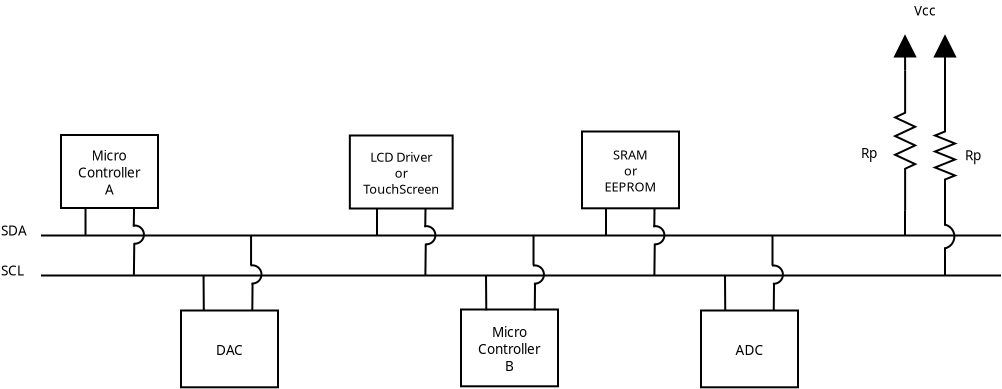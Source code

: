 <?xml version="1.0" encoding="UTF-8"?>
<dia:diagram xmlns:dia="http://www.lysator.liu.se/~alla/dia/">
  <dia:layer name="Background" visible="true" connectable="true" active="true">
    <dia:object type="Flowchart - Box" version="0" id="O0">
      <dia:attribute name="obj_pos">
        <dia:point val="4,6.975"/>
      </dia:attribute>
      <dia:attribute name="obj_bb">
        <dia:rectangle val="3.95,6.925;8.9,10.675"/>
      </dia:attribute>
      <dia:attribute name="elem_corner">
        <dia:point val="4,6.975"/>
      </dia:attribute>
      <dia:attribute name="elem_width">
        <dia:real val="4.85"/>
      </dia:attribute>
      <dia:attribute name="elem_height">
        <dia:real val="3.65"/>
      </dia:attribute>
      <dia:attribute name="show_background">
        <dia:boolean val="true"/>
      </dia:attribute>
      <dia:attribute name="padding">
        <dia:real val="0.5"/>
      </dia:attribute>
      <dia:attribute name="text">
        <dia:composite type="text">
          <dia:attribute name="string">
            <dia:string>#Micro
Controller
A#</dia:string>
          </dia:attribute>
          <dia:attribute name="font">
            <dia:font family="sans" style="0" name="Helvetica"/>
          </dia:attribute>
          <dia:attribute name="height">
            <dia:real val="0.847"/>
          </dia:attribute>
          <dia:attribute name="pos">
            <dia:point val="6.425,8.16"/>
          </dia:attribute>
          <dia:attribute name="color">
            <dia:color val="#000000ff"/>
          </dia:attribute>
          <dia:attribute name="alignment">
            <dia:enum val="1"/>
          </dia:attribute>
        </dia:composite>
      </dia:attribute>
    </dia:object>
    <dia:object type="Flowchart - Box" version="0" id="O1">
      <dia:attribute name="obj_pos">
        <dia:point val="10,15.75"/>
      </dia:attribute>
      <dia:attribute name="obj_bb">
        <dia:rectangle val="9.95,15.7;14.9,19.64"/>
      </dia:attribute>
      <dia:attribute name="elem_corner">
        <dia:point val="10,15.75"/>
      </dia:attribute>
      <dia:attribute name="elem_width">
        <dia:real val="4.85"/>
      </dia:attribute>
      <dia:attribute name="elem_height">
        <dia:real val="3.84"/>
      </dia:attribute>
      <dia:attribute name="show_background">
        <dia:boolean val="true"/>
      </dia:attribute>
      <dia:attribute name="padding">
        <dia:real val="0.5"/>
      </dia:attribute>
      <dia:attribute name="text">
        <dia:composite type="text">
          <dia:attribute name="string">
            <dia:string>#DAC#</dia:string>
          </dia:attribute>
          <dia:attribute name="font">
            <dia:font family="sans" style="0" name="Helvetica"/>
          </dia:attribute>
          <dia:attribute name="height">
            <dia:real val="0.847"/>
          </dia:attribute>
          <dia:attribute name="pos">
            <dia:point val="12.425,17.877"/>
          </dia:attribute>
          <dia:attribute name="color">
            <dia:color val="#000000ff"/>
          </dia:attribute>
          <dia:attribute name="alignment">
            <dia:enum val="1"/>
          </dia:attribute>
        </dia:composite>
      </dia:attribute>
    </dia:object>
    <dia:object type="Flowchart - Box" version="0" id="O2">
      <dia:attribute name="obj_pos">
        <dia:point val="18.442,7"/>
      </dia:attribute>
      <dia:attribute name="obj_bb">
        <dia:rectangle val="18.392,6.95;23.633,10.7"/>
      </dia:attribute>
      <dia:attribute name="elem_corner">
        <dia:point val="18.442,7"/>
      </dia:attribute>
      <dia:attribute name="elem_width">
        <dia:real val="5.14"/>
      </dia:attribute>
      <dia:attribute name="elem_height">
        <dia:real val="3.65"/>
      </dia:attribute>
      <dia:attribute name="show_background">
        <dia:boolean val="true"/>
      </dia:attribute>
      <dia:attribute name="padding">
        <dia:real val="0.5"/>
      </dia:attribute>
      <dia:attribute name="text">
        <dia:composite type="text">
          <dia:attribute name="string">
            <dia:string>#LCD Driver
or
TouchScreen#</dia:string>
          </dia:attribute>
          <dia:attribute name="font">
            <dia:font family="sans" style="0" name="Helvetica"/>
          </dia:attribute>
          <dia:attribute name="height">
            <dia:real val="0.8"/>
          </dia:attribute>
          <dia:attribute name="pos">
            <dia:point val="21.012,8.22"/>
          </dia:attribute>
          <dia:attribute name="color">
            <dia:color val="#000000ff"/>
          </dia:attribute>
          <dia:attribute name="alignment">
            <dia:enum val="1"/>
          </dia:attribute>
        </dia:composite>
      </dia:attribute>
    </dia:object>
    <dia:object type="Flowchart - Box" version="0" id="O3">
      <dia:attribute name="obj_pos">
        <dia:point val="24,15.7"/>
      </dia:attribute>
      <dia:attribute name="obj_bb">
        <dia:rectangle val="23.95,15.65;28.9,19.59"/>
      </dia:attribute>
      <dia:attribute name="elem_corner">
        <dia:point val="24,15.7"/>
      </dia:attribute>
      <dia:attribute name="elem_width">
        <dia:real val="4.85"/>
      </dia:attribute>
      <dia:attribute name="elem_height">
        <dia:real val="3.84"/>
      </dia:attribute>
      <dia:attribute name="show_background">
        <dia:boolean val="true"/>
      </dia:attribute>
      <dia:attribute name="padding">
        <dia:real val="0.5"/>
      </dia:attribute>
      <dia:attribute name="text">
        <dia:composite type="text">
          <dia:attribute name="string">
            <dia:string>#Micro
Controller
B#</dia:string>
          </dia:attribute>
          <dia:attribute name="font">
            <dia:font family="sans" style="0" name="Helvetica"/>
          </dia:attribute>
          <dia:attribute name="height">
            <dia:real val="0.847"/>
          </dia:attribute>
          <dia:attribute name="pos">
            <dia:point val="26.425,16.98"/>
          </dia:attribute>
          <dia:attribute name="color">
            <dia:color val="#000000ff"/>
          </dia:attribute>
          <dia:attribute name="alignment">
            <dia:enum val="1"/>
          </dia:attribute>
        </dia:composite>
      </dia:attribute>
    </dia:object>
    <dia:object type="Flowchart - Box" version="0" id="O4">
      <dia:attribute name="obj_pos">
        <dia:point val="30.05,6.8"/>
      </dia:attribute>
      <dia:attribute name="obj_bb">
        <dia:rectangle val="30,6.75;34.95,10.69"/>
      </dia:attribute>
      <dia:attribute name="elem_corner">
        <dia:point val="30.05,6.8"/>
      </dia:attribute>
      <dia:attribute name="elem_width">
        <dia:real val="4.85"/>
      </dia:attribute>
      <dia:attribute name="elem_height">
        <dia:real val="3.84"/>
      </dia:attribute>
      <dia:attribute name="show_background">
        <dia:boolean val="true"/>
      </dia:attribute>
      <dia:attribute name="padding">
        <dia:real val="0.5"/>
      </dia:attribute>
      <dia:attribute name="text">
        <dia:composite type="text">
          <dia:attribute name="string">
            <dia:string>#SRAM
or
EEPROM#</dia:string>
          </dia:attribute>
          <dia:attribute name="font">
            <dia:font family="sans" style="0" name="Helvetica"/>
          </dia:attribute>
          <dia:attribute name="height">
            <dia:real val="0.8"/>
          </dia:attribute>
          <dia:attribute name="pos">
            <dia:point val="32.475,8.115"/>
          </dia:attribute>
          <dia:attribute name="color">
            <dia:color val="#000000ff"/>
          </dia:attribute>
          <dia:attribute name="alignment">
            <dia:enum val="1"/>
          </dia:attribute>
        </dia:composite>
      </dia:attribute>
    </dia:object>
    <dia:object type="Flowchart - Box" version="0" id="O5">
      <dia:attribute name="obj_pos">
        <dia:point val="36,15.75"/>
      </dia:attribute>
      <dia:attribute name="obj_bb">
        <dia:rectangle val="35.95,15.7;40.9,19.64"/>
      </dia:attribute>
      <dia:attribute name="elem_corner">
        <dia:point val="36,15.75"/>
      </dia:attribute>
      <dia:attribute name="elem_width">
        <dia:real val="4.85"/>
      </dia:attribute>
      <dia:attribute name="elem_height">
        <dia:real val="3.84"/>
      </dia:attribute>
      <dia:attribute name="show_background">
        <dia:boolean val="true"/>
      </dia:attribute>
      <dia:attribute name="padding">
        <dia:real val="0.5"/>
      </dia:attribute>
      <dia:attribute name="text">
        <dia:composite type="text">
          <dia:attribute name="string">
            <dia:string>#ADC#</dia:string>
          </dia:attribute>
          <dia:attribute name="font">
            <dia:font family="sans" style="0" name="Helvetica"/>
          </dia:attribute>
          <dia:attribute name="height">
            <dia:real val="0.847"/>
          </dia:attribute>
          <dia:attribute name="pos">
            <dia:point val="38.425,17.877"/>
          </dia:attribute>
          <dia:attribute name="color">
            <dia:color val="#000000ff"/>
          </dia:attribute>
          <dia:attribute name="alignment">
            <dia:enum val="1"/>
          </dia:attribute>
        </dia:composite>
      </dia:attribute>
    </dia:object>
    <dia:object type="Standard - Line" version="0" id="O6">
      <dia:attribute name="obj_pos">
        <dia:point val="3,12"/>
      </dia:attribute>
      <dia:attribute name="obj_bb">
        <dia:rectangle val="2.95,11.95;51.05,12.05"/>
      </dia:attribute>
      <dia:attribute name="conn_endpoints">
        <dia:point val="3,12"/>
        <dia:point val="51,12"/>
      </dia:attribute>
      <dia:attribute name="numcp">
        <dia:int val="19"/>
      </dia:attribute>
    </dia:object>
    <dia:object type="Standard - Line" version="0" id="O7">
      <dia:attribute name="obj_pos">
        <dia:point val="3,14"/>
      </dia:attribute>
      <dia:attribute name="obj_bb">
        <dia:rectangle val="2.95,13.95;51.05,14.05"/>
      </dia:attribute>
      <dia:attribute name="conn_endpoints">
        <dia:point val="3,14"/>
        <dia:point val="51,14"/>
      </dia:attribute>
      <dia:attribute name="numcp">
        <dia:int val="17"/>
      </dia:attribute>
    </dia:object>
    <dia:object type="Standard - Text" version="1" id="O8">
      <dia:attribute name="obj_pos">
        <dia:point val="1,12"/>
      </dia:attribute>
      <dia:attribute name="obj_bb">
        <dia:rectangle val="1,11.37;2.402,12.16"/>
      </dia:attribute>
      <dia:attribute name="text">
        <dia:composite type="text">
          <dia:attribute name="string">
            <dia:string>#SDA#</dia:string>
          </dia:attribute>
          <dia:attribute name="font">
            <dia:font family="sans" style="0" name="Helvetica"/>
          </dia:attribute>
          <dia:attribute name="height">
            <dia:real val="0.847"/>
          </dia:attribute>
          <dia:attribute name="pos">
            <dia:point val="1,12"/>
          </dia:attribute>
          <dia:attribute name="color">
            <dia:color val="#000000ff"/>
          </dia:attribute>
          <dia:attribute name="alignment">
            <dia:enum val="0"/>
          </dia:attribute>
        </dia:composite>
      </dia:attribute>
      <dia:attribute name="valign">
        <dia:enum val="3"/>
      </dia:attribute>
    </dia:object>
    <dia:object type="Standard - Text" version="1" id="O9">
      <dia:attribute name="obj_pos">
        <dia:point val="1,14"/>
      </dia:attribute>
      <dia:attribute name="obj_bb">
        <dia:rectangle val="1,13.37;2.28,14.16"/>
      </dia:attribute>
      <dia:attribute name="text">
        <dia:composite type="text">
          <dia:attribute name="string">
            <dia:string>#SCL#</dia:string>
          </dia:attribute>
          <dia:attribute name="font">
            <dia:font family="sans" style="0" name="Helvetica"/>
          </dia:attribute>
          <dia:attribute name="height">
            <dia:real val="0.847"/>
          </dia:attribute>
          <dia:attribute name="pos">
            <dia:point val="1,14"/>
          </dia:attribute>
          <dia:attribute name="color">
            <dia:color val="#000000ff"/>
          </dia:attribute>
          <dia:attribute name="alignment">
            <dia:enum val="0"/>
          </dia:attribute>
        </dia:composite>
      </dia:attribute>
      <dia:attribute name="valign">
        <dia:enum val="3"/>
      </dia:attribute>
    </dia:object>
    <dia:object type="Standard - Text" version="1" id="O10">
      <dia:attribute name="obj_pos">
        <dia:point val="46.65,1"/>
      </dia:attribute>
      <dia:attribute name="obj_bb">
        <dia:rectangle val="46.65,0.37;47.858,1.16"/>
      </dia:attribute>
      <dia:attribute name="text">
        <dia:composite type="text">
          <dia:attribute name="string">
            <dia:string>#Vcc#</dia:string>
          </dia:attribute>
          <dia:attribute name="font">
            <dia:font family="sans" style="0" name="Helvetica"/>
          </dia:attribute>
          <dia:attribute name="height">
            <dia:real val="0.847"/>
          </dia:attribute>
          <dia:attribute name="pos">
            <dia:point val="46.65,1"/>
          </dia:attribute>
          <dia:attribute name="color">
            <dia:color val="#000000ff"/>
          </dia:attribute>
          <dia:attribute name="alignment">
            <dia:enum val="0"/>
          </dia:attribute>
        </dia:composite>
      </dia:attribute>
      <dia:attribute name="valign">
        <dia:enum val="3"/>
      </dia:attribute>
    </dia:object>
    <dia:group>
      <dia:attribute name="meta">
        <dia:composite type="dict"/>
      </dia:attribute>
      <dia:attribute name="matrix"/>
      <dia:object type="Circuit - Vertical Resistor" version="1" id="O11">
        <dia:attribute name="obj_pos">
          <dia:point val="45.706,3.763"/>
        </dia:attribute>
        <dia:attribute name="obj_bb">
          <dia:rectangle val="45.47,3.763;46.943,10.762"/>
        </dia:attribute>
        <dia:attribute name="meta">
          <dia:composite type="dict"/>
        </dia:attribute>
        <dia:attribute name="elem_corner">
          <dia:point val="45.706,3.763"/>
        </dia:attribute>
        <dia:attribute name="elem_width">
          <dia:real val="1"/>
        </dia:attribute>
        <dia:attribute name="elem_height">
          <dia:real val="7.0"/>
        </dia:attribute>
        <dia:attribute name="line_width">
          <dia:real val="0.1"/>
        </dia:attribute>
        <dia:attribute name="line_colour">
          <dia:color val="#000000ff"/>
        </dia:attribute>
        <dia:attribute name="fill_colour">
          <dia:color val="#ffffffff"/>
        </dia:attribute>
        <dia:attribute name="show_background">
          <dia:boolean val="true"/>
        </dia:attribute>
        <dia:attribute name="line_style">
          <dia:enum val="0"/>
          <dia:real val="1"/>
        </dia:attribute>
        <dia:attribute name="flip_horizontal">
          <dia:boolean val="false"/>
        </dia:attribute>
        <dia:attribute name="flip_vertical">
          <dia:boolean val="false"/>
        </dia:attribute>
        <dia:attribute name="subscale">
          <dia:real val="1"/>
        </dia:attribute>
      </dia:object>
      <dia:object type="Circuit - Vertical Resistor" version="1" id="O12">
        <dia:attribute name="obj_pos">
          <dia:point val="47.7,5"/>
        </dia:attribute>
        <dia:attribute name="obj_bb">
          <dia:rectangle val="47.431,5;48.969,11"/>
        </dia:attribute>
        <dia:attribute name="meta">
          <dia:composite type="dict"/>
        </dia:attribute>
        <dia:attribute name="elem_corner">
          <dia:point val="47.7,5"/>
        </dia:attribute>
        <dia:attribute name="elem_width">
          <dia:real val="1"/>
        </dia:attribute>
        <dia:attribute name="elem_height">
          <dia:real val="6"/>
        </dia:attribute>
        <dia:attribute name="line_width">
          <dia:real val="0.1"/>
        </dia:attribute>
        <dia:attribute name="line_colour">
          <dia:color val="#000000ff"/>
        </dia:attribute>
        <dia:attribute name="fill_colour">
          <dia:color val="#ffffffff"/>
        </dia:attribute>
        <dia:attribute name="show_background">
          <dia:boolean val="true"/>
        </dia:attribute>
        <dia:attribute name="line_style">
          <dia:enum val="0"/>
          <dia:real val="1"/>
        </dia:attribute>
        <dia:attribute name="flip_horizontal">
          <dia:boolean val="false"/>
        </dia:attribute>
        <dia:attribute name="flip_vertical">
          <dia:boolean val="false"/>
        </dia:attribute>
        <dia:attribute name="subscale">
          <dia:real val="1"/>
        </dia:attribute>
      </dia:object>
      <dia:object type="Standard - Line" version="0" id="O13">
        <dia:attribute name="obj_pos">
          <dia:point val="46.2,12"/>
        </dia:attribute>
        <dia:attribute name="obj_bb">
          <dia:rectangle val="46.15,10.7;46.25,12.05"/>
        </dia:attribute>
        <dia:attribute name="conn_endpoints">
          <dia:point val="46.2,12"/>
          <dia:point val="46.2,10.75"/>
        </dia:attribute>
        <dia:attribute name="numcp">
          <dia:int val="1"/>
        </dia:attribute>
      </dia:object>
      <dia:object type="Standard - Arc" version="0" id="O14">
        <dia:attribute name="obj_pos">
          <dia:point val="48.169,11.45"/>
        </dia:attribute>
        <dia:attribute name="obj_bb">
          <dia:rectangle val="48.119,11.4;48.719,12.7"/>
        </dia:attribute>
        <dia:attribute name="conn_endpoints">
          <dia:point val="48.169,11.45"/>
          <dia:point val="48.169,12.65"/>
        </dia:attribute>
        <dia:attribute name="curve_distance">
          <dia:real val="-0.5"/>
        </dia:attribute>
      </dia:object>
      <dia:object type="Standard - Line" version="0" id="O15">
        <dia:attribute name="obj_pos">
          <dia:point val="48.2,10.9"/>
        </dia:attribute>
        <dia:attribute name="obj_bb">
          <dia:rectangle val="48.15,10.85;48.25,11.55"/>
        </dia:attribute>
        <dia:attribute name="conn_endpoints">
          <dia:point val="48.2,10.9"/>
          <dia:point val="48.2,11.5"/>
        </dia:attribute>
        <dia:attribute name="numcp">
          <dia:int val="1"/>
        </dia:attribute>
      </dia:object>
      <dia:object type="Standard - Line" version="0" id="O16">
        <dia:attribute name="obj_pos">
          <dia:point val="48.2,12.6"/>
        </dia:attribute>
        <dia:attribute name="obj_bb">
          <dia:rectangle val="48.15,12.55;48.25,14.05"/>
        </dia:attribute>
        <dia:attribute name="conn_endpoints">
          <dia:point val="48.2,12.6"/>
          <dia:point val="48.2,14"/>
        </dia:attribute>
        <dia:attribute name="numcp">
          <dia:int val="1"/>
        </dia:attribute>
      </dia:object>
      <dia:object type="Standard - Line" version="0" id="O17">
        <dia:attribute name="obj_pos">
          <dia:point val="46.206,3.763"/>
        </dia:attribute>
        <dia:attribute name="obj_bb">
          <dia:rectangle val="45.623,1.938;46.785,3.813"/>
        </dia:attribute>
        <dia:attribute name="conn_endpoints">
          <dia:point val="46.206,3.763"/>
          <dia:point val="46.2,2"/>
        </dia:attribute>
        <dia:attribute name="numcp">
          <dia:int val="2"/>
        </dia:attribute>
        <dia:attribute name="end_arrow">
          <dia:enum val="3"/>
        </dia:attribute>
        <dia:attribute name="end_arrow_length">
          <dia:real val="1"/>
        </dia:attribute>
        <dia:attribute name="end_arrow_width">
          <dia:real val="1"/>
        </dia:attribute>
      </dia:object>
      <dia:object type="Standard - Line" version="0" id="O18">
        <dia:attribute name="obj_pos">
          <dia:point val="48.2,5.1"/>
        </dia:attribute>
        <dia:attribute name="obj_bb">
          <dia:rectangle val="47.619,1.938;48.781,5.15"/>
        </dia:attribute>
        <dia:attribute name="conn_endpoints">
          <dia:point val="48.2,5.1"/>
          <dia:point val="48.2,2"/>
        </dia:attribute>
        <dia:attribute name="numcp">
          <dia:int val="2"/>
        </dia:attribute>
        <dia:attribute name="end_arrow">
          <dia:enum val="3"/>
        </dia:attribute>
        <dia:attribute name="end_arrow_length">
          <dia:real val="1"/>
        </dia:attribute>
        <dia:attribute name="end_arrow_width">
          <dia:real val="1"/>
        </dia:attribute>
      </dia:object>
    </dia:group>
    <dia:group>
      <dia:attribute name="meta">
        <dia:composite type="dict"/>
      </dia:attribute>
      <dia:attribute name="matrix"/>
      <dia:object type="Standard - Line" version="0" id="O19">
        <dia:attribute name="obj_pos">
          <dia:point val="19.8,10.65"/>
        </dia:attribute>
        <dia:attribute name="obj_bb">
          <dia:rectangle val="19.75,10.6;19.85,12.05"/>
        </dia:attribute>
        <dia:attribute name="conn_endpoints">
          <dia:point val="19.8,10.65"/>
          <dia:point val="19.8,12"/>
        </dia:attribute>
        <dia:attribute name="numcp">
          <dia:int val="1"/>
        </dia:attribute>
      </dia:object>
      <dia:object type="Standard - Line" version="0" id="O20">
        <dia:attribute name="obj_pos">
          <dia:point val="22.225,10.65"/>
        </dia:attribute>
        <dia:attribute name="obj_bb">
          <dia:rectangle val="22.162,10.599;22.276,11.635"/>
        </dia:attribute>
        <dia:attribute name="conn_endpoints">
          <dia:point val="22.225,10.65"/>
          <dia:point val="22.212,11.584"/>
        </dia:attribute>
        <dia:attribute name="numcp">
          <dia:int val="1"/>
        </dia:attribute>
      </dia:object>
      <dia:object type="Standard - Line" version="0" id="O21">
        <dia:attribute name="obj_pos">
          <dia:point val="22.219,13.999"/>
        </dia:attribute>
        <dia:attribute name="obj_bb">
          <dia:rectangle val="22.168,12.36;22.288,14.049"/>
        </dia:attribute>
        <dia:attribute name="conn_endpoints">
          <dia:point val="22.219,13.999"/>
          <dia:point val="22.238,12.411"/>
        </dia:attribute>
        <dia:attribute name="numcp">
          <dia:int val="1"/>
        </dia:attribute>
      </dia:object>
      <dia:object type="Standard - Arc" version="0" id="O22">
        <dia:attribute name="obj_pos">
          <dia:point val="22.169,11.54"/>
        </dia:attribute>
        <dia:attribute name="obj_bb">
          <dia:rectangle val="22.116,11.48;22.771,12.493"/>
        </dia:attribute>
        <dia:attribute name="conn_endpoints">
          <dia:point val="22.169,11.54"/>
          <dia:point val="22.219,12.44"/>
        </dia:attribute>
        <dia:attribute name="curve_distance">
          <dia:real val="-0.527"/>
        </dia:attribute>
      </dia:object>
    </dia:group>
    <dia:group>
      <dia:attribute name="meta">
        <dia:composite type="dict"/>
      </dia:attribute>
      <dia:attribute name="matrix"/>
      <dia:object type="Standard - Line" version="0" id="O23">
        <dia:attribute name="obj_pos">
          <dia:point val="5.226,10.62"/>
        </dia:attribute>
        <dia:attribute name="obj_bb">
          <dia:rectangle val="5.176,10.57;5.276,12.02"/>
        </dia:attribute>
        <dia:attribute name="conn_endpoints">
          <dia:point val="5.226,10.62"/>
          <dia:point val="5.226,11.97"/>
        </dia:attribute>
        <dia:attribute name="numcp">
          <dia:int val="1"/>
        </dia:attribute>
      </dia:object>
      <dia:object type="Standard - Line" version="0" id="O24">
        <dia:attribute name="obj_pos">
          <dia:point val="7.651,10.62"/>
        </dia:attribute>
        <dia:attribute name="obj_bb">
          <dia:rectangle val="7.588,10.569;7.702,11.605"/>
        </dia:attribute>
        <dia:attribute name="conn_endpoints">
          <dia:point val="7.651,10.62"/>
          <dia:point val="7.639,11.554"/>
        </dia:attribute>
        <dia:attribute name="numcp">
          <dia:int val="1"/>
        </dia:attribute>
      </dia:object>
      <dia:object type="Standard - Line" version="0" id="O25">
        <dia:attribute name="obj_pos">
          <dia:point val="7.645,13.969"/>
        </dia:attribute>
        <dia:attribute name="obj_bb">
          <dia:rectangle val="7.594,12.33;7.714,14.019"/>
        </dia:attribute>
        <dia:attribute name="conn_endpoints">
          <dia:point val="7.645,13.969"/>
          <dia:point val="7.664,12.381"/>
        </dia:attribute>
        <dia:attribute name="numcp">
          <dia:int val="1"/>
        </dia:attribute>
      </dia:object>
      <dia:object type="Standard - Arc" version="0" id="O26">
        <dia:attribute name="obj_pos">
          <dia:point val="7.595,11.51"/>
        </dia:attribute>
        <dia:attribute name="obj_bb">
          <dia:rectangle val="7.542,11.45;8.197,12.463"/>
        </dia:attribute>
        <dia:attribute name="conn_endpoints">
          <dia:point val="7.595,11.51"/>
          <dia:point val="7.645,12.41"/>
        </dia:attribute>
        <dia:attribute name="curve_distance">
          <dia:real val="-0.527"/>
        </dia:attribute>
      </dia:object>
    </dia:group>
    <dia:object type="Standard - Line" version="0" id="O27">
      <dia:attribute name="obj_pos">
        <dia:point val="31.25,10.65"/>
      </dia:attribute>
      <dia:attribute name="obj_bb">
        <dia:rectangle val="31.2,10.6;31.3,12.05"/>
      </dia:attribute>
      <dia:attribute name="conn_endpoints">
        <dia:point val="31.25,10.65"/>
        <dia:point val="31.25,12"/>
      </dia:attribute>
      <dia:attribute name="numcp">
        <dia:int val="1"/>
      </dia:attribute>
    </dia:object>
    <dia:object type="Standard - Line" version="0" id="O28">
      <dia:attribute name="obj_pos">
        <dia:point val="33.675,10.65"/>
      </dia:attribute>
      <dia:attribute name="obj_bb">
        <dia:rectangle val="33.612,10.599;33.726,11.635"/>
      </dia:attribute>
      <dia:attribute name="conn_endpoints">
        <dia:point val="33.675,10.65"/>
        <dia:point val="33.663,11.584"/>
      </dia:attribute>
      <dia:attribute name="numcp">
        <dia:int val="1"/>
      </dia:attribute>
    </dia:object>
    <dia:object type="Standard - Line" version="0" id="O29">
      <dia:attribute name="obj_pos">
        <dia:point val="33.669,13.999"/>
      </dia:attribute>
      <dia:attribute name="obj_bb">
        <dia:rectangle val="33.618,12.36;33.738,14.049"/>
      </dia:attribute>
      <dia:attribute name="conn_endpoints">
        <dia:point val="33.669,13.999"/>
        <dia:point val="33.688,12.411"/>
      </dia:attribute>
      <dia:attribute name="numcp">
        <dia:int val="1"/>
      </dia:attribute>
    </dia:object>
    <dia:object type="Standard - Arc" version="0" id="O30">
      <dia:attribute name="obj_pos">
        <dia:point val="33.619,11.54"/>
      </dia:attribute>
      <dia:attribute name="obj_bb">
        <dia:rectangle val="33.566,11.48;34.221,12.493"/>
      </dia:attribute>
      <dia:attribute name="conn_endpoints">
        <dia:point val="33.619,11.54"/>
        <dia:point val="33.669,12.44"/>
      </dia:attribute>
      <dia:attribute name="curve_distance">
        <dia:real val="-0.527"/>
      </dia:attribute>
    </dia:object>
    <dia:group>
      <dia:attribute name="meta">
        <dia:composite type="dict"/>
      </dia:attribute>
      <dia:attribute name="matrix"/>
      <dia:object type="Standard - Line" version="0" id="O31">
        <dia:attribute name="obj_pos">
          <dia:point val="25.251,14.015"/>
        </dia:attribute>
        <dia:attribute name="obj_bb">
          <dia:rectangle val="25.201,13.965;25.314,15.795"/>
        </dia:attribute>
        <dia:attribute name="conn_endpoints">
          <dia:point val="25.251,14.015"/>
          <dia:point val="25.264,15.745"/>
        </dia:attribute>
        <dia:attribute name="numcp">
          <dia:int val="1"/>
        </dia:attribute>
      </dia:object>
      <dia:object type="Standard - Line" version="0" id="O32">
        <dia:attribute name="obj_pos">
          <dia:point val="27.626,12.015"/>
        </dia:attribute>
        <dia:attribute name="obj_bb">
          <dia:rectangle val="27.576,11.965;27.676,13.54"/>
        </dia:attribute>
        <dia:attribute name="conn_endpoints">
          <dia:point val="27.626,12.015"/>
          <dia:point val="27.626,13.49"/>
        </dia:attribute>
        <dia:attribute name="numcp">
          <dia:int val="1"/>
        </dia:attribute>
      </dia:object>
      <dia:object type="Standard - Line" version="0" id="O33">
        <dia:attribute name="obj_pos">
          <dia:point val="27.689,15.745"/>
        </dia:attribute>
        <dia:attribute name="obj_bb">
          <dia:rectangle val="27.638,14.364;27.752,15.796"/>
        </dia:attribute>
        <dia:attribute name="conn_endpoints">
          <dia:point val="27.689,15.745"/>
          <dia:point val="27.701,14.415"/>
        </dia:attribute>
        <dia:attribute name="numcp">
          <dia:int val="1"/>
        </dia:attribute>
      </dia:object>
      <dia:object type="Standard - Arc" version="0" id="O34">
        <dia:attribute name="obj_pos">
          <dia:point val="27.596,13.505"/>
        </dia:attribute>
        <dia:attribute name="obj_bb">
          <dia:rectangle val="27.544,13.445;28.198,14.458"/>
        </dia:attribute>
        <dia:attribute name="conn_endpoints">
          <dia:point val="27.596,13.505"/>
          <dia:point val="27.646,14.405"/>
        </dia:attribute>
        <dia:attribute name="curve_distance">
          <dia:real val="-0.527"/>
        </dia:attribute>
      </dia:object>
    </dia:group>
    <dia:group>
      <dia:attribute name="meta">
        <dia:composite type="dict"/>
      </dia:attribute>
      <dia:attribute name="matrix"/>
      <dia:object type="Standard - Line" version="0" id="O35">
        <dia:attribute name="obj_pos">
          <dia:point val="37.2,14.02"/>
        </dia:attribute>
        <dia:attribute name="obj_bb">
          <dia:rectangle val="37.15,13.97;37.263,15.8"/>
        </dia:attribute>
        <dia:attribute name="conn_endpoints">
          <dia:point val="37.2,14.02"/>
          <dia:point val="37.212,15.75"/>
        </dia:attribute>
        <dia:attribute name="numcp">
          <dia:int val="1"/>
        </dia:attribute>
      </dia:object>
      <dia:object type="Standard - Line" version="0" id="O36">
        <dia:attribute name="obj_pos">
          <dia:point val="39.575,12.02"/>
        </dia:attribute>
        <dia:attribute name="obj_bb">
          <dia:rectangle val="39.525,11.97;39.625,13.545"/>
        </dia:attribute>
        <dia:attribute name="conn_endpoints">
          <dia:point val="39.575,12.02"/>
          <dia:point val="39.575,13.495"/>
        </dia:attribute>
        <dia:attribute name="numcp">
          <dia:int val="1"/>
        </dia:attribute>
      </dia:object>
      <dia:object type="Standard - Line" version="0" id="O37">
        <dia:attribute name="obj_pos">
          <dia:point val="39.638,15.75"/>
        </dia:attribute>
        <dia:attribute name="obj_bb">
          <dia:rectangle val="39.587,14.37;39.701,15.8"/>
        </dia:attribute>
        <dia:attribute name="conn_endpoints">
          <dia:point val="39.638,15.75"/>
          <dia:point val="39.65,14.42"/>
        </dia:attribute>
        <dia:attribute name="numcp">
          <dia:int val="1"/>
        </dia:attribute>
      </dia:object>
      <dia:object type="Standard - Arc" version="0" id="O38">
        <dia:attribute name="obj_pos">
          <dia:point val="39.545,13.51"/>
        </dia:attribute>
        <dia:attribute name="obj_bb">
          <dia:rectangle val="39.492,13.45;40.147,14.463"/>
        </dia:attribute>
        <dia:attribute name="conn_endpoints">
          <dia:point val="39.545,13.51"/>
          <dia:point val="39.595,14.41"/>
        </dia:attribute>
        <dia:attribute name="curve_distance">
          <dia:real val="-0.527"/>
        </dia:attribute>
      </dia:object>
    </dia:group>
    <dia:group>
      <dia:attribute name="meta">
        <dia:composite type="dict"/>
      </dia:attribute>
      <dia:attribute name="matrix"/>
      <dia:object type="Standard - Line" version="0" id="O39">
        <dia:attribute name="obj_pos">
          <dia:point val="11.128,14.01"/>
        </dia:attribute>
        <dia:attribute name="obj_bb">
          <dia:rectangle val="11.077,13.96;11.19,15.79"/>
        </dia:attribute>
        <dia:attribute name="conn_endpoints">
          <dia:point val="11.128,14.01"/>
          <dia:point val="11.14,15.74"/>
        </dia:attribute>
        <dia:attribute name="numcp">
          <dia:int val="1"/>
        </dia:attribute>
      </dia:object>
      <dia:object type="Standard - Line" version="0" id="O40">
        <dia:attribute name="obj_pos">
          <dia:point val="13.503,12.01"/>
        </dia:attribute>
        <dia:attribute name="obj_bb">
          <dia:rectangle val="13.453,11.96;13.553,13.535"/>
        </dia:attribute>
        <dia:attribute name="conn_endpoints">
          <dia:point val="13.503,12.01"/>
          <dia:point val="13.503,13.485"/>
        </dia:attribute>
        <dia:attribute name="numcp">
          <dia:int val="1"/>
        </dia:attribute>
      </dia:object>
      <dia:object type="Standard - Line" version="0" id="O41">
        <dia:attribute name="obj_pos">
          <dia:point val="13.565,15.74"/>
        </dia:attribute>
        <dia:attribute name="obj_bb">
          <dia:rectangle val="13.514,14.36;13.628,15.79"/>
        </dia:attribute>
        <dia:attribute name="conn_endpoints">
          <dia:point val="13.565,15.74"/>
          <dia:point val="13.578,14.41"/>
        </dia:attribute>
        <dia:attribute name="numcp">
          <dia:int val="1"/>
        </dia:attribute>
      </dia:object>
      <dia:object type="Standard - Arc" version="0" id="O42">
        <dia:attribute name="obj_pos">
          <dia:point val="13.473,13.5"/>
        </dia:attribute>
        <dia:attribute name="obj_bb">
          <dia:rectangle val="13.42,13.44;14.074,14.453"/>
        </dia:attribute>
        <dia:attribute name="conn_endpoints">
          <dia:point val="13.473,13.5"/>
          <dia:point val="13.523,14.4"/>
        </dia:attribute>
        <dia:attribute name="curve_distance">
          <dia:real val="-0.527"/>
        </dia:attribute>
      </dia:object>
    </dia:group>
    <dia:object type="Standard - Text" version="1" id="O43">
      <dia:attribute name="obj_pos">
        <dia:point val="49.203,8.24"/>
      </dia:attribute>
      <dia:attribute name="obj_bb">
        <dia:rectangle val="49.203,7.61;50.102,8.4"/>
      </dia:attribute>
      <dia:attribute name="text">
        <dia:composite type="text">
          <dia:attribute name="string">
            <dia:string>#Rp#</dia:string>
          </dia:attribute>
          <dia:attribute name="font">
            <dia:font family="sans" style="0" name="Helvetica"/>
          </dia:attribute>
          <dia:attribute name="height">
            <dia:real val="0.847"/>
          </dia:attribute>
          <dia:attribute name="pos">
            <dia:point val="49.203,8.24"/>
          </dia:attribute>
          <dia:attribute name="color">
            <dia:color val="#000000ff"/>
          </dia:attribute>
          <dia:attribute name="alignment">
            <dia:enum val="0"/>
          </dia:attribute>
        </dia:composite>
      </dia:attribute>
      <dia:attribute name="valign">
        <dia:enum val="3"/>
      </dia:attribute>
    </dia:object>
    <dia:object type="Standard - Text" version="1" id="O44">
      <dia:attribute name="obj_pos">
        <dia:point val="44.005,8.13"/>
      </dia:attribute>
      <dia:attribute name="obj_bb">
        <dia:rectangle val="43.985,7.48;44.905,8.329"/>
      </dia:attribute>
      <dia:attribute name="text">
        <dia:composite type="text">
          <dia:attribute name="string">
            <dia:string>#Rp#</dia:string>
          </dia:attribute>
          <dia:attribute name="font">
            <dia:font family="sans" style="0" name="Helvetica"/>
          </dia:attribute>
          <dia:attribute name="height">
            <dia:real val="0.847"/>
          </dia:attribute>
          <dia:attribute name="pos">
            <dia:point val="44.005,8.13"/>
          </dia:attribute>
          <dia:attribute name="color">
            <dia:color val="#000000ff"/>
          </dia:attribute>
          <dia:attribute name="alignment">
            <dia:enum val="0"/>
          </dia:attribute>
        </dia:composite>
      </dia:attribute>
      <dia:attribute name="valign">
        <dia:enum val="3"/>
      </dia:attribute>
    </dia:object>
  </dia:layer>
</dia:diagram>
